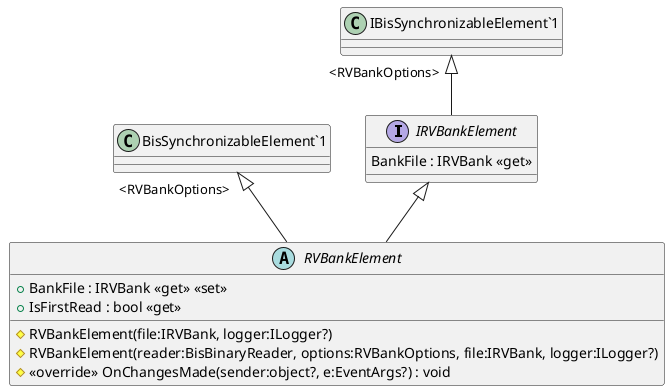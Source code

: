 @startuml
interface IRVBankElement {
    BankFile : IRVBank <<get>>
}
abstract class RVBankElement {
    + BankFile : IRVBank <<get>> <<set>>
    + IsFirstRead : bool <<get>>
    # RVBankElement(file:IRVBank, logger:ILogger?)
    # RVBankElement(reader:BisBinaryReader, options:RVBankOptions, file:IRVBank, logger:ILogger?)
    # <<override>> OnChangesMade(sender:object?, e:EventArgs?) : void
}
"IBisSynchronizableElement`1" "<RVBankOptions>" <|-- IRVBankElement
"BisSynchronizableElement`1" "<RVBankOptions>" <|-- RVBankElement
IRVBankElement <|-- RVBankElement
@enduml

